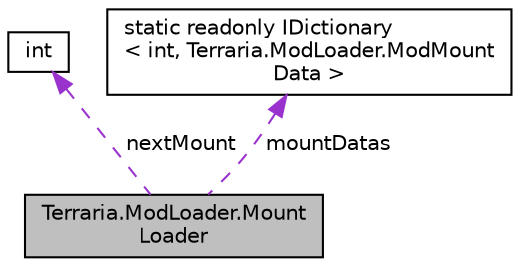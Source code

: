 digraph "Terraria.ModLoader.MountLoader"
{
 // LATEX_PDF_SIZE
  edge [fontname="Helvetica",fontsize="10",labelfontname="Helvetica",labelfontsize="10"];
  node [fontname="Helvetica",fontsize="10",shape=record];
  Node1 [label="Terraria.ModLoader.Mount\lLoader",height=0.2,width=0.4,color="black", fillcolor="grey75", style="filled", fontcolor="black",tooltip="This serves as the central place from which mounts are stored and mount-related functions are carried..."];
  Node2 -> Node1 [dir="back",color="darkorchid3",fontsize="10",style="dashed",label=" nextMount" ,fontname="Helvetica"];
  Node2 [label="int",height=0.2,width=0.4,color="black", fillcolor="white", style="filled",tooltip=" "];
  Node3 -> Node1 [dir="back",color="darkorchid3",fontsize="10",style="dashed",label=" mountDatas" ,fontname="Helvetica"];
  Node3 [label="static readonly IDictionary\l\< int, Terraria.ModLoader.ModMount\lData \>",height=0.2,width=0.4,color="black", fillcolor="white", style="filled",tooltip=" "];
}
